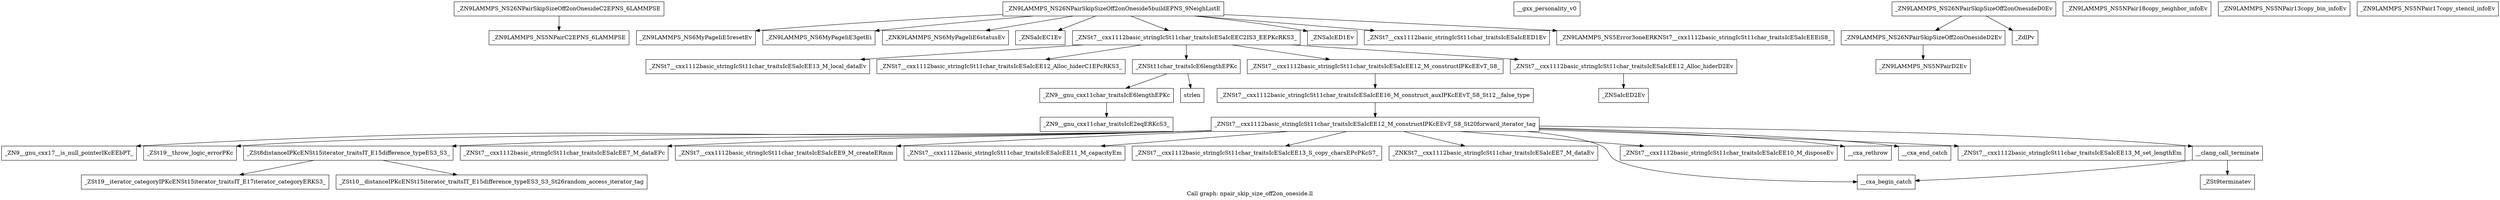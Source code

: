 digraph "Call graph: npair_skip_size_off2on_oneside.ll" {
	label="Call graph: npair_skip_size_off2on_oneside.ll";

	Node0x56356bd230d0 [shape=record,label="{_ZN9LAMMPS_NS26NPairSkipSizeOff2onOnesideC2EPNS_6LAMMPSE}"];
	Node0x56356bd230d0 -> Node0x56356bd02ba0;
	Node0x56356bd02ba0 [shape=record,label="{_ZN9LAMMPS_NS5NPairC2EPNS_6LAMMPSE}"];
	Node0x56356bd02720 [shape=record,label="{_ZN9LAMMPS_NS26NPairSkipSizeOff2onOneside5buildEPNS_9NeighListE}"];
	Node0x56356bd02720 -> Node0x56356bd0fda0;
	Node0x56356bd02720 -> Node0x56356bd07e10;
	Node0x56356bd02720 -> Node0x56356bd027a0;
	Node0x56356bd02720 -> Node0x56356bcebb80;
	Node0x56356bd02720 -> Node0x56356bd18c70;
	Node0x56356bd02720 -> Node0x56356bcf0e30;
	Node0x56356bd02720 -> Node0x56356bcf3fb0;
	Node0x56356bd02720 -> Node0x56356bd04640;
	Node0x56356bd0fda0 [shape=record,label="{_ZN9LAMMPS_NS6MyPageIiE5resetEv}"];
	Node0x56356bd07e10 [shape=record,label="{_ZN9LAMMPS_NS6MyPageIiE3getEi}"];
	Node0x56356bd027a0 [shape=record,label="{_ZNK9LAMMPS_NS6MyPageIiE6statusEv}"];
	Node0x56356bd04640 [shape=record,label="{_ZN9LAMMPS_NS5Error3oneERKNSt7__cxx1112basic_stringIcSt11char_traitsIcESaIcEEEiS8_}"];
	Node0x56356bcebb80 [shape=record,label="{_ZNSaIcEC1Ev}"];
	Node0x56356bd18c70 [shape=record,label="{_ZNSt7__cxx1112basic_stringIcSt11char_traitsIcESaIcEEC2IS3_EEPKcRKS3_}"];
	Node0x56356bd18c70 -> Node0x56356bd04390;
	Node0x56356bd18c70 -> Node0x56356bd05d10;
	Node0x56356bd18c70 -> Node0x56356bd066d0;
	Node0x56356bd18c70 -> Node0x56356bd09b50;
	Node0x56356bd18c70 -> Node0x56356bd19180;
	Node0x56356bd04550 [shape=record,label="{_ZN9__gnu_cxx17__is_null_pointerIKcEEbPT_}"];
	Node0x56356bd145e0 [shape=record,label="{_ZSt19__throw_logic_errorPKc}"];
	Node0x56356bd1a000 [shape=record,label="{_ZSt8distanceIPKcENSt15iterator_traitsIT_E15difference_typeES3_S3_}"];
	Node0x56356bd1a000 -> Node0x56356bd30510;
	Node0x56356bd1a000 -> Node0x56356bd30590;
	Node0x56356bced9c0 [shape=record,label="{_ZNSt7__cxx1112basic_stringIcSt11char_traitsIcESaIcEE7_M_dataEPc}"];
	Node0x56356bd091a0 [shape=record,label="{_ZNSt7__cxx1112basic_stringIcSt11char_traitsIcESaIcEE9_M_createERmm}"];
	Node0x56356bca7330 [shape=record,label="{_ZNSt7__cxx1112basic_stringIcSt11char_traitsIcESaIcEE11_M_capacityEm}"];
	Node0x56356bd14450 [shape=record,label="{_ZNSt7__cxx1112basic_stringIcSt11char_traitsIcESaIcEE13_S_copy_charsEPcPKcS7_}"];
	Node0x56356bd22600 [shape=record,label="{_ZNKSt7__cxx1112basic_stringIcSt11char_traitsIcESaIcEE7_M_dataEv}"];
	Node0x56356bd0a4f0 [shape=record,label="{__cxa_begin_catch}"];
	Node0x56356bd0a570 [shape=record,label="{_ZNSt7__cxx1112basic_stringIcSt11char_traitsIcESaIcEE10_M_disposeEv}"];
	Node0x56356bd10d10 [shape=record,label="{__gxx_personality_v0}"];
	Node0x56356bcf3fb0 [shape=record,label="{_ZNSt7__cxx1112basic_stringIcSt11char_traitsIcESaIcEED1Ev}"];
	Node0x56356bcf0e30 [shape=record,label="{_ZNSaIcED1Ev}"];
	Node0x56356bd06840 [shape=record,label="{_ZN9LAMMPS_NS26NPairSkipSizeOff2onOnesideD2Ev}"];
	Node0x56356bd06840 -> Node0x56356bd13920;
	Node0x56356bd158d0 [shape=record,label="{_ZN9LAMMPS_NS26NPairSkipSizeOff2onOnesideD0Ev}"];
	Node0x56356bd158d0 -> Node0x56356bd06840;
	Node0x56356bd158d0 -> Node0x56356bd15ed0;
	Node0x56356bd172b0 [shape=record,label="{_ZN9LAMMPS_NS5NPair18copy_neighbor_infoEv}"];
	Node0x56356bd18580 [shape=record,label="{_ZN9LAMMPS_NS5NPair13copy_bin_infoEv}"];
	Node0x56356bd19290 [shape=record,label="{_ZN9LAMMPS_NS5NPair17copy_stencil_infoEv}"];
	Node0x56356bd13920 [shape=record,label="{_ZN9LAMMPS_NS5NPairD2Ev}"];
	Node0x56356bd15ed0 [shape=record,label="{_ZdlPv}"];
	Node0x56356bd04390 [shape=record,label="{_ZNSt7__cxx1112basic_stringIcSt11char_traitsIcESaIcEE13_M_local_dataEv}"];
	Node0x56356bd05d10 [shape=record,label="{_ZNSt7__cxx1112basic_stringIcSt11char_traitsIcESaIcEE12_Alloc_hiderC1EPcRKS3_}"];
	Node0x56356bd09b50 [shape=record,label="{_ZNSt7__cxx1112basic_stringIcSt11char_traitsIcESaIcEE12_M_constructIPKcEEvT_S8_}"];
	Node0x56356bd09b50 -> Node0x56356bd05b10;
	Node0x56356bd066d0 [shape=record,label="{_ZNSt11char_traitsIcE6lengthEPKc}"];
	Node0x56356bd066d0 -> Node0x56356bd094f0;
	Node0x56356bd066d0 -> Node0x56356bd1fde0;
	Node0x56356bd19180 [shape=record,label="{_ZNSt7__cxx1112basic_stringIcSt11char_traitsIcESaIcEE12_Alloc_hiderD2Ev}"];
	Node0x56356bd19180 -> Node0x56356bd133f0;
	Node0x56356bd05b10 [shape=record,label="{_ZNSt7__cxx1112basic_stringIcSt11char_traitsIcESaIcEE16_M_construct_auxIPKcEEvT_S8_St12__false_type}"];
	Node0x56356bd05b10 -> Node0x56356bd0a6f0;
	Node0x56356bd0a6f0 [shape=record,label="{_ZNSt7__cxx1112basic_stringIcSt11char_traitsIcESaIcEE12_M_constructIPKcEEvT_S8_St20forward_iterator_tag}"];
	Node0x56356bd0a6f0 -> Node0x56356bd04550;
	Node0x56356bd0a6f0 -> Node0x56356bd145e0;
	Node0x56356bd0a6f0 -> Node0x56356bd1a000;
	Node0x56356bd0a6f0 -> Node0x56356bd091a0;
	Node0x56356bd0a6f0 -> Node0x56356bced9c0;
	Node0x56356bd0a6f0 -> Node0x56356bca7330;
	Node0x56356bd0a6f0 -> Node0x56356bd22600;
	Node0x56356bd0a6f0 -> Node0x56356bd14450;
	Node0x56356bd0a6f0 -> Node0x56356bd0a4f0;
	Node0x56356bd0a6f0 -> Node0x56356bd0a570;
	Node0x56356bd0a6f0 -> Node0x56356bd2afd0;
	Node0x56356bd0a6f0 -> Node0x56356bd2b050;
	Node0x56356bd0a6f0 -> Node0x56356bd30410;
	Node0x56356bd0a6f0 -> Node0x56356bd30490;
	Node0x56356bd2afd0 [shape=record,label="{__cxa_rethrow}"];
	Node0x56356bd2b050 [shape=record,label="{__cxa_end_catch}"];
	Node0x56356bd30490 [shape=record,label="{__clang_call_terminate}"];
	Node0x56356bd30490 -> Node0x56356bd0a4f0;
	Node0x56356bd30490 -> Node0x56356bd2fdb0;
	Node0x56356bd2fdb0 [shape=record,label="{_ZSt9terminatev}"];
	Node0x56356bd30410 [shape=record,label="{_ZNSt7__cxx1112basic_stringIcSt11char_traitsIcESaIcEE13_M_set_lengthEm}"];
	Node0x56356bd30590 [shape=record,label="{_ZSt10__distanceIPKcENSt15iterator_traitsIT_E15difference_typeES3_S3_St26random_access_iterator_tag}"];
	Node0x56356bd30510 [shape=record,label="{_ZSt19__iterator_categoryIPKcENSt15iterator_traitsIT_E17iterator_categoryERKS3_}"];
	Node0x56356bd094f0 [shape=record,label="{_ZN9__gnu_cxx11char_traitsIcE6lengthEPKc}"];
	Node0x56356bd094f0 -> Node0x56356bd2fe30;
	Node0x56356bd1fde0 [shape=record,label="{strlen}"];
	Node0x56356bd2fe30 [shape=record,label="{_ZN9__gnu_cxx11char_traitsIcE2eqERKcS3_}"];
	Node0x56356bd133f0 [shape=record,label="{_ZNSaIcED2Ev}"];
}
